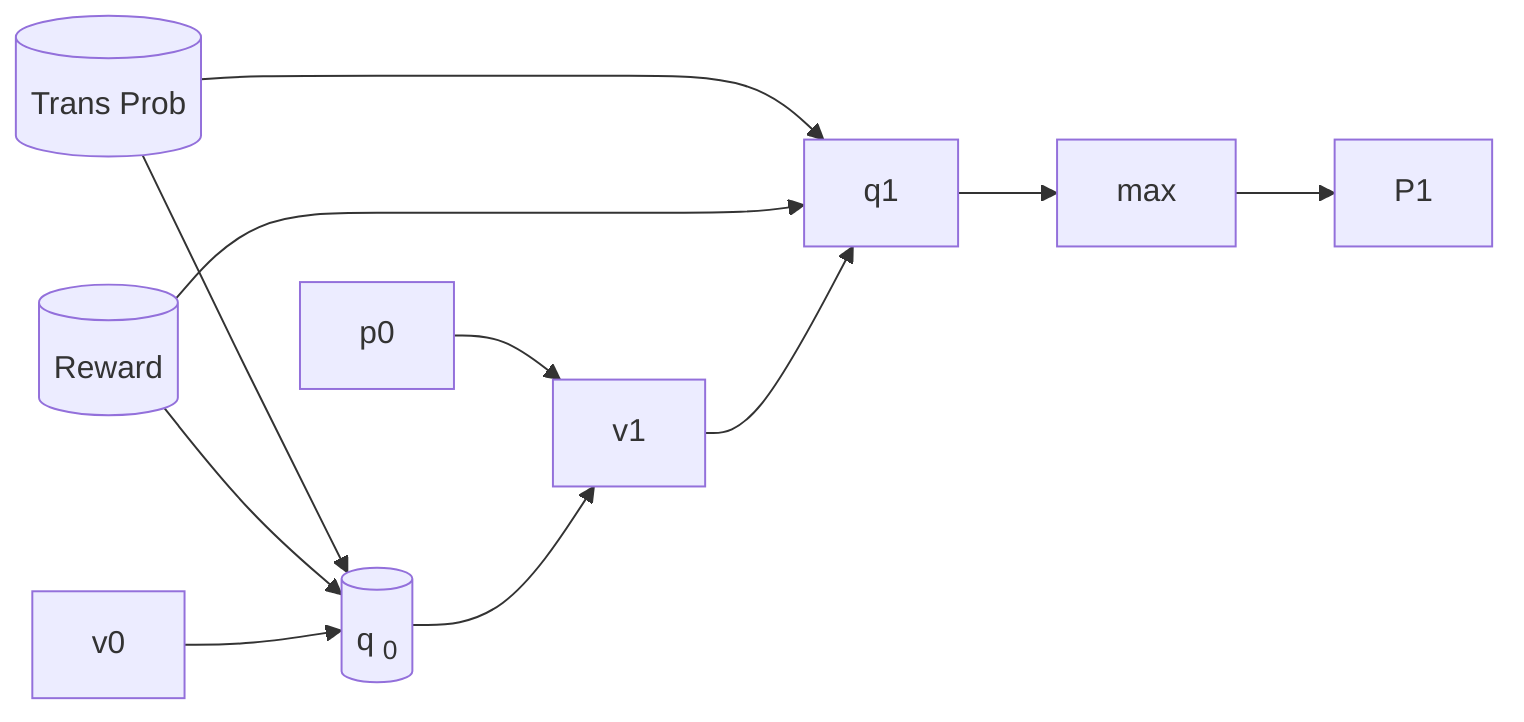 graph LR
    T[(Trans Prob)]
    R[(Reward)]
    q0[("`q <sub>0</sub>`")]
    T --> q0
    R --> q0
    v0 --> q0
    p0 --> v1
    q0 --> v1
    T --> q1
    R --> q1
    v1 --> q1
    q1 --> max
    max --> P1